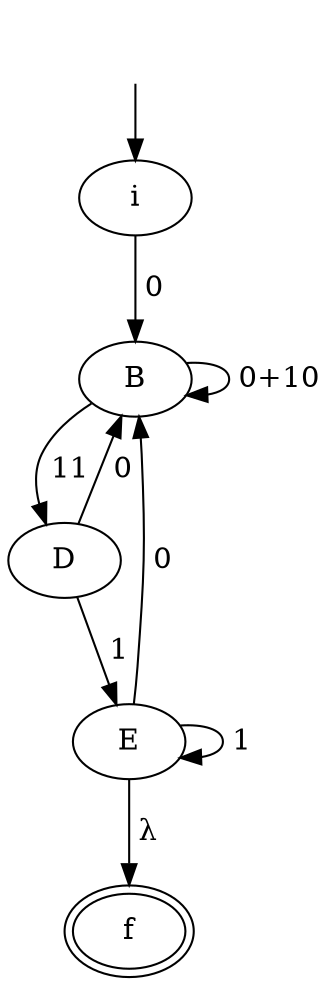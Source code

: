 digraph "AFER" {
    _nil0 [style="invis"]
    _nil0 -> i [label=""]
    i -> B [label=" 0"]
    B -> B [label=" 0+10"]
    B -> D [label=" 11"]
    D -> B [label=" 0"]
    D -> E [label=" 1"]
    E -> B [label=" 0"]
    E -> E [label=" 1"]
    E -> f [label=" λ"]
    f [peripheries=2]
}
